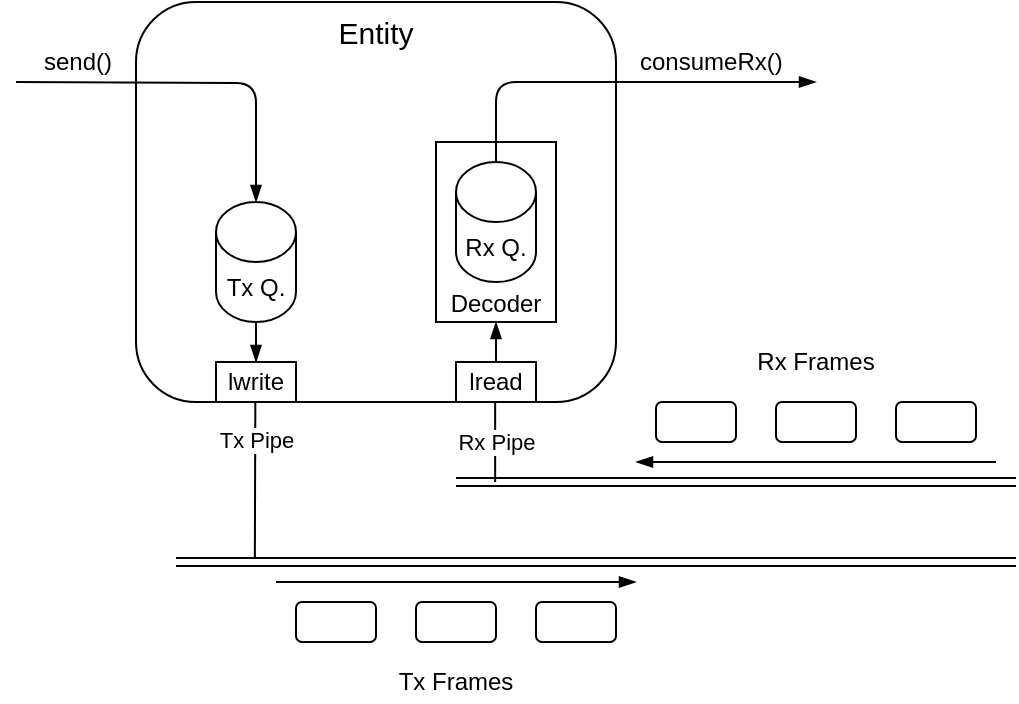 <mxfile version="14.6.13" type="device" pages="4"><diagram id="U8q4GSwidkklrcWNU2zK" name="overview"><mxGraphModel dx="1350" dy="816" grid="1" gridSize="10" guides="1" tooltips="1" connect="1" arrows="1" fold="1" page="1" pageScale="1" pageWidth="1654" pageHeight="1169" math="0" shadow="0"><root><mxCell id="0"/><mxCell id="1" parent="0"/><mxCell id="sFP-BzHCXeUPzQo2uVnL-7" value="Entity" style="rounded=1;whiteSpace=wrap;html=1;fillColor=none;verticalAlign=top;fontSize=15;" parent="1" vertex="1"><mxGeometry x="80" y="40" width="240" height="200" as="geometry"/></mxCell><mxCell id="CczdLDU5zkMc_0XL-EVS-2" style="edgeStyle=orthogonalEdgeStyle;rounded=0;orthogonalLoop=1;jettySize=auto;html=1;fontSize=12;endArrow=blockThin;endFill=1;exitX=0.5;exitY=0;exitDx=0;exitDy=0;" parent="1" source="sFP-BzHCXeUPzQo2uVnL-14" target="sFP-BzHCXeUPzQo2uVnL-15" edge="1"><mxGeometry relative="1" as="geometry"/></mxCell><mxCell id="sFP-BzHCXeUPzQo2uVnL-15" value="Decoder" style="rounded=0;whiteSpace=wrap;html=1;verticalAlign=bottom;" parent="1" vertex="1"><mxGeometry x="230" y="110" width="60" height="90" as="geometry"/></mxCell><mxCell id="sFP-BzHCXeUPzQo2uVnL-5" value="" style="shape=link;html=1;" parent="1" edge="1"><mxGeometry width="100" relative="1" as="geometry"><mxPoint x="240" y="280" as="sourcePoint"/><mxPoint x="520" y="280" as="targetPoint"/></mxGeometry></mxCell><mxCell id="sFP-BzHCXeUPzQo2uVnL-6" value="" style="shape=link;html=1;" parent="1" edge="1"><mxGeometry width="100" relative="1" as="geometry"><mxPoint x="100" y="320" as="sourcePoint"/><mxPoint x="520" y="320" as="targetPoint"/></mxGeometry></mxCell><mxCell id="sFP-BzHCXeUPzQo2uVnL-9" value="Rx Pipe" style="endArrow=none;html=1;" parent="1" edge="1"><mxGeometry x="0.015" width="50" height="50" relative="1" as="geometry"><mxPoint x="259.58" y="280" as="sourcePoint"/><mxPoint x="259.58" y="240" as="targetPoint"/><mxPoint as="offset"/></mxGeometry></mxCell><mxCell id="sFP-BzHCXeUPzQo2uVnL-10" value="Tx Pipe" style="endArrow=none;html=1;" parent="1" edge="1"><mxGeometry x="0.508" width="50" height="50" relative="1" as="geometry"><mxPoint x="139.43" y="318.4" as="sourcePoint"/><mxPoint x="139.67" y="240" as="targetPoint"/><mxPoint as="offset"/></mxGeometry></mxCell><mxCell id="sFP-BzHCXeUPzQo2uVnL-12" value="" style="endArrow=blockThin;html=1;endFill=1;" parent="1" edge="1"><mxGeometry width="50" height="50" relative="1" as="geometry"><mxPoint x="150" y="330" as="sourcePoint"/><mxPoint x="330" y="330" as="targetPoint"/></mxGeometry></mxCell><mxCell id="sFP-BzHCXeUPzQo2uVnL-13" value="lwrite" style="rounded=0;whiteSpace=wrap;html=1;" parent="1" vertex="1"><mxGeometry x="120" y="220" width="40" height="20" as="geometry"/></mxCell><mxCell id="sFP-BzHCXeUPzQo2uVnL-14" value="lread" style="rounded=0;whiteSpace=wrap;html=1;" parent="1" vertex="1"><mxGeometry x="240" y="220" width="40" height="20" as="geometry"/></mxCell><mxCell id="sFP-BzHCXeUPzQo2uVnL-16" value="Rx Q." style="shape=cylinder3;whiteSpace=wrap;html=1;boundedLbl=1;backgroundOutline=1;size=15;rounded=0;verticalAlign=middle;" parent="1" vertex="1"><mxGeometry x="240" y="120" width="40" height="60" as="geometry"/></mxCell><mxCell id="CczdLDU5zkMc_0XL-EVS-1" style="edgeStyle=orthogonalEdgeStyle;rounded=0;orthogonalLoop=1;jettySize=auto;html=1;entryX=0.5;entryY=0;entryDx=0;entryDy=0;fontSize=12;endArrow=blockThin;endFill=1;" parent="1" source="sFP-BzHCXeUPzQo2uVnL-21" target="sFP-BzHCXeUPzQo2uVnL-13" edge="1"><mxGeometry relative="1" as="geometry"/></mxCell><mxCell id="sFP-BzHCXeUPzQo2uVnL-21" value="Tx Q." style="shape=cylinder3;whiteSpace=wrap;html=1;boundedLbl=1;backgroundOutline=1;size=15;rounded=0;verticalAlign=middle;" parent="1" vertex="1"><mxGeometry x="120" y="140" width="40" height="60" as="geometry"/></mxCell><mxCell id="sFP-BzHCXeUPzQo2uVnL-23" value="" style="endArrow=blockThin;html=1;fontSize=15;entryX=0.5;entryY=0;entryDx=0;entryDy=0;entryPerimeter=0;edgeStyle=orthogonalEdgeStyle;endFill=1;" parent="1" target="sFP-BzHCXeUPzQo2uVnL-21" edge="1"><mxGeometry width="50" height="50" relative="1" as="geometry"><mxPoint x="20" y="80" as="sourcePoint"/><mxPoint x="360" y="240" as="targetPoint"/></mxGeometry></mxCell><mxCell id="sFP-BzHCXeUPzQo2uVnL-24" value="" style="endArrow=blockThin;html=1;fontSize=15;endFill=1;exitX=0.5;exitY=0;exitDx=0;exitDy=0;edgeStyle=orthogonalEdgeStyle;exitPerimeter=0;" parent="1" source="sFP-BzHCXeUPzQo2uVnL-16" edge="1"><mxGeometry width="50" height="50" relative="1" as="geometry"><mxPoint x="290" y="120" as="sourcePoint"/><mxPoint x="420" y="80" as="targetPoint"/><Array as="points"><mxPoint x="260" y="80"/></Array></mxGeometry></mxCell><mxCell id="sFP-BzHCXeUPzQo2uVnL-25" value="send()" style="text;html=1;strokeColor=none;fillColor=none;align=right;verticalAlign=middle;whiteSpace=wrap;rounded=0;fontSize=12;" parent="1" vertex="1"><mxGeometry x="30" y="60" width="40" height="20" as="geometry"/></mxCell><mxCell id="sFP-BzHCXeUPzQo2uVnL-26" value="consumeRx()" style="text;html=1;strokeColor=none;fillColor=none;align=left;verticalAlign=middle;whiteSpace=wrap;rounded=0;fontSize=12;" parent="1" vertex="1"><mxGeometry x="330" y="60" width="80" height="20" as="geometry"/></mxCell><mxCell id="sFP-BzHCXeUPzQo2uVnL-28" value="" style="endArrow=blockThin;html=1;endFill=1;" parent="1" edge="1"><mxGeometry width="50" height="50" relative="1" as="geometry"><mxPoint x="510" y="270" as="sourcePoint"/><mxPoint x="330" y="270" as="targetPoint"/></mxGeometry></mxCell><mxCell id="QVlPHuN56JStqsJtILWm-1" value="" style="rounded=1;whiteSpace=wrap;html=1;fontSize=12;fillColor=none;align=left;" parent="1" vertex="1"><mxGeometry x="340" y="240" width="40" height="20" as="geometry"/></mxCell><mxCell id="QVlPHuN56JStqsJtILWm-2" value="" style="rounded=1;whiteSpace=wrap;html=1;fontSize=12;fillColor=none;align=left;" parent="1" vertex="1"><mxGeometry x="400" y="240" width="40" height="20" as="geometry"/></mxCell><mxCell id="QVlPHuN56JStqsJtILWm-3" value="" style="rounded=1;whiteSpace=wrap;html=1;fontSize=12;fillColor=none;align=left;" parent="1" vertex="1"><mxGeometry x="460" y="240" width="40" height="20" as="geometry"/></mxCell><mxCell id="QVlPHuN56JStqsJtILWm-4" value="" style="rounded=1;whiteSpace=wrap;html=1;fontSize=12;fillColor=none;align=left;" parent="1" vertex="1"><mxGeometry x="160" y="340" width="40" height="20" as="geometry"/></mxCell><mxCell id="QVlPHuN56JStqsJtILWm-5" value="" style="rounded=1;whiteSpace=wrap;html=1;fontSize=12;fillColor=none;align=left;" parent="1" vertex="1"><mxGeometry x="220" y="340" width="40" height="20" as="geometry"/></mxCell><mxCell id="QVlPHuN56JStqsJtILWm-6" value="" style="rounded=1;whiteSpace=wrap;html=1;fontSize=12;fillColor=none;align=left;" parent="1" vertex="1"><mxGeometry x="280" y="340" width="40" height="20" as="geometry"/></mxCell><mxCell id="QVlPHuN56JStqsJtILWm-7" value="Rx Frames" style="text;html=1;strokeColor=none;fillColor=none;align=center;verticalAlign=middle;whiteSpace=wrap;rounded=0;fontSize=12;" parent="1" vertex="1"><mxGeometry x="340" y="210" width="160" height="20" as="geometry"/></mxCell><mxCell id="QVlPHuN56JStqsJtILWm-8" value="Tx Frames" style="text;html=1;strokeColor=none;fillColor=none;align=center;verticalAlign=middle;whiteSpace=wrap;rounded=0;fontSize=12;" parent="1" vertex="1"><mxGeometry x="160" y="370" width="160" height="20" as="geometry"/></mxCell></root></mxGraphModel></diagram><diagram id="ClczUkB2DeWc4YMjaCAO" name="encoding/decoding"><mxGraphModel dx="1350" dy="816" grid="1" gridSize="10" guides="1" tooltips="1" connect="1" arrows="1" fold="1" page="1" pageScale="1" pageWidth="1654" pageHeight="1169" math="0" shadow="0"><root><mxCell id="kNPQoD5aE_BzCBrMpdFa-0"/><mxCell id="kNPQoD5aE_BzCBrMpdFa-1" parent="kNPQoD5aE_BzCBrMpdFa-0"/><mxCell id="D_pA-wpmTz2PP1cy9yq--0" value="Received SF" style="edgeStyle=orthogonalEdgeStyle;rounded=0;orthogonalLoop=1;jettySize=auto;html=1;" parent="kNPQoD5aE_BzCBrMpdFa-1" source="D_pA-wpmTz2PP1cy9yq--1" target="D_pA-wpmTz2PP1cy9yq--4" edge="1"><mxGeometry y="10" relative="1" as="geometry"><mxPoint as="offset"/></mxGeometry></mxCell><mxCell id="D_pA-wpmTz2PP1cy9yq--1" value="SF" style="rounded=1;whiteSpace=wrap;html=1;" parent="kNPQoD5aE_BzCBrMpdFa-1" vertex="1"><mxGeometry x="40" y="240" width="80" height="40" as="geometry"/></mxCell><mxCell id="D_pA-wpmTz2PP1cy9yq--2" value="Received valid SIZE" style="edgeStyle=orthogonalEdgeStyle;rounded=0;orthogonalLoop=1;jettySize=auto;html=1;entryX=0.5;entryY=0;entryDx=0;entryDy=0;" parent="kNPQoD5aE_BzCBrMpdFa-1" source="D_pA-wpmTz2PP1cy9yq--4" target="D_pA-wpmTz2PP1cy9yq--6" edge="1"><mxGeometry x="-0.2" y="10" relative="1" as="geometry"><mxPoint as="offset"/></mxGeometry></mxCell><mxCell id="D_pA-wpmTz2PP1cy9yq--3" value="SIZE is invalid" style="edgeStyle=orthogonalEdgeStyle;rounded=0;orthogonalLoop=1;jettySize=auto;html=1;entryX=0.5;entryY=0;entryDx=0;entryDy=0;exitX=0.5;exitY=0;exitDx=0;exitDy=0;" parent="kNPQoD5aE_BzCBrMpdFa-1" source="D_pA-wpmTz2PP1cy9yq--4" target="D_pA-wpmTz2PP1cy9yq--1" edge="1"><mxGeometry relative="1" as="geometry"><Array as="points"><mxPoint x="280" y="200"/><mxPoint x="80" y="200"/></Array></mxGeometry></mxCell><mxCell id="D_pA-wpmTz2PP1cy9yq--4" value="SIZE" style="rounded=1;whiteSpace=wrap;html=1;" parent="kNPQoD5aE_BzCBrMpdFa-1" vertex="1"><mxGeometry x="240" y="240" width="80" height="40" as="geometry"/></mxCell><mxCell id="D_pA-wpmTz2PP1cy9yq--5" value="Received the whole frame" style="edgeStyle=orthogonalEdgeStyle;rounded=0;orthogonalLoop=1;jettySize=auto;html=1;entryX=1;entryY=0.5;entryDx=0;entryDy=0;exitX=0.5;exitY=1;exitDx=0;exitDy=0;" parent="kNPQoD5aE_BzCBrMpdFa-1" source="D_pA-wpmTz2PP1cy9yq--6" target="D_pA-wpmTz2PP1cy9yq--8" edge="1"><mxGeometry x="0.2" y="-10" relative="1" as="geometry"><mxPoint as="offset"/></mxGeometry></mxCell><mxCell id="D_pA-wpmTz2PP1cy9yq--6" value="PAYLOAD" style="rounded=1;whiteSpace=wrap;html=1;" parent="kNPQoD5aE_BzCBrMpdFa-1" vertex="1"><mxGeometry x="440" y="320" width="80" height="40" as="geometry"/></mxCell><mxCell id="D_pA-wpmTz2PP1cy9yq--7" style="edgeStyle=orthogonalEdgeStyle;rounded=0;orthogonalLoop=1;jettySize=auto;html=1;entryX=0.5;entryY=1;entryDx=0;entryDy=0;" parent="kNPQoD5aE_BzCBrMpdFa-1" source="D_pA-wpmTz2PP1cy9yq--8" target="D_pA-wpmTz2PP1cy9yq--1" edge="1"><mxGeometry relative="1" as="geometry"/></mxCell><mxCell id="D_pA-wpmTz2PP1cy9yq--8" value="VALIDATION" style="rounded=1;whiteSpace=wrap;html=1;" parent="kNPQoD5aE_BzCBrMpdFa-1" vertex="1"><mxGeometry x="240" y="400" width="80" height="40" as="geometry"/></mxCell><mxCell id="90dhkoGNDTtaALRiHDuc-0" value="size (uint32_t LE)" style="rounded=0;whiteSpace=wrap;html=1;" parent="kNPQoD5aE_BzCBrMpdFa-1" vertex="1"><mxGeometry x="80" y="40" width="160" height="40" as="geometry"/></mxCell><mxCell id="90dhkoGNDTtaALRiHDuc-1" value="0xF0" style="rounded=0;whiteSpace=wrap;html=1;" parent="kNPQoD5aE_BzCBrMpdFa-1" vertex="1"><mxGeometry x="40" y="40" width="40" height="40" as="geometry"/></mxCell><mxCell id="90dhkoGNDTtaALRiHDuc-2" value="0x0F" style="rounded=0;whiteSpace=wrap;html=1;" parent="kNPQoD5aE_BzCBrMpdFa-1" vertex="1"><mxGeometry x="440" y="40" width="40" height="40" as="geometry"/></mxCell><mxCell id="90dhkoGNDTtaALRiHDuc-3" value="packet" style="rounded=0;whiteSpace=wrap;html=1;" parent="kNPQoD5aE_BzCBrMpdFa-1" vertex="1"><mxGeometry x="240" y="40" width="200" height="40" as="geometry"/></mxCell><mxCell id="90dhkoGNDTtaALRiHDuc-4" value="[1-1024] bytes" style="endArrow=classic;startArrow=classic;html=1;" parent="kNPQoD5aE_BzCBrMpdFa-1" edge="1"><mxGeometry width="50" height="50" relative="1" as="geometry"><mxPoint x="240" y="120" as="sourcePoint"/><mxPoint x="440" y="120" as="targetPoint"/></mxGeometry></mxCell><mxCell id="90dhkoGNDTtaALRiHDuc-5" value="Frame" style="endArrow=classic;startArrow=classic;html=1;" parent="kNPQoD5aE_BzCBrMpdFa-1" edge="1"><mxGeometry width="50" height="50" relative="1" as="geometry"><mxPoint x="40" y="20" as="sourcePoint"/><mxPoint x="480" y="20" as="targetPoint"/></mxGeometry></mxCell><mxCell id="90dhkoGNDTtaALRiHDuc-6" value="SF" style="text;html=1;strokeColor=none;fillColor=none;align=center;verticalAlign=middle;whiteSpace=wrap;rounded=0;" parent="kNPQoD5aE_BzCBrMpdFa-1" vertex="1"><mxGeometry x="40" y="80" width="40" height="40" as="geometry"/></mxCell><mxCell id="90dhkoGNDTtaALRiHDuc-7" value="EF" style="text;html=1;strokeColor=none;fillColor=none;align=center;verticalAlign=middle;whiteSpace=wrap;rounded=0;" parent="kNPQoD5aE_BzCBrMpdFa-1" vertex="1"><mxGeometry x="440" y="80" width="40" height="40" as="geometry"/></mxCell><mxCell id="90dhkoGNDTtaALRiHDuc-8" value="" style="endArrow=none;dashed=1;html=1;entryX=0;entryY=1;entryDx=0;entryDy=0;" parent="kNPQoD5aE_BzCBrMpdFa-1" target="90dhkoGNDTtaALRiHDuc-3" edge="1"><mxGeometry width="50" height="50" relative="1" as="geometry"><mxPoint x="240" y="140" as="sourcePoint"/><mxPoint x="580" y="160" as="targetPoint"/></mxGeometry></mxCell><mxCell id="90dhkoGNDTtaALRiHDuc-9" value="" style="endArrow=none;dashed=1;html=1;entryX=0;entryY=1;entryDx=0;entryDy=0;" parent="kNPQoD5aE_BzCBrMpdFa-1" edge="1"><mxGeometry width="50" height="50" relative="1" as="geometry"><mxPoint x="439" y="140" as="sourcePoint"/><mxPoint x="439" y="80" as="targetPoint"/></mxGeometry></mxCell></root></mxGraphModel></diagram><diagram id="vciYizFSIbvplQu643fS" name="classes"><mxGraphModel dx="1350" dy="816" grid="1" gridSize="10" guides="1" tooltips="1" connect="1" arrows="1" fold="1" page="1" pageScale="1" pageWidth="1654" pageHeight="1169" math="0" shadow="0"><root><mxCell id="q80pmqsdLl7eQSkEkeE6-0"/><mxCell id="q80pmqsdLl7eQSkEkeE6-1" parent="q80pmqsdLl7eQSkEkeE6-0"/><mxCell id="q80pmqsdLl7eQSkEkeE6-2" value="Decoder" style="swimlane;fontStyle=1;align=center;verticalAlign=top;childLayout=stackLayout;horizontal=1;startSize=26;horizontalStack=0;resizeParent=1;resizeParentMax=0;resizeLast=0;collapsible=1;marginBottom=0;rounded=0;fontSize=12;fillColor=none;" parent="q80pmqsdLl7eQSkEkeE6-1" vertex="1"><mxGeometry x="440" y="40" width="240" height="110" as="geometry"/></mxCell><mxCell id="q80pmqsdLl7eQSkEkeE6-3" value="- mDecodedQueue: SyncQueue&lt;Packet&gt;" style="text;strokeColor=none;fillColor=none;align=left;verticalAlign=top;spacingLeft=4;spacingRight=4;overflow=hidden;rotatable=0;points=[[0,0.5],[1,0.5]];portConstraint=eastwest;" parent="q80pmqsdLl7eQSkEkeE6-2" vertex="1"><mxGeometry y="26" width="240" height="26" as="geometry"/></mxCell><mxCell id="q80pmqsdLl7eQSkEkeE6-4" value="" style="line;strokeWidth=1;fillColor=none;align=left;verticalAlign=middle;spacingTop=-1;spacingLeft=3;spacingRight=3;rotatable=0;labelPosition=right;points=[];portConstraint=eastwest;" parent="q80pmqsdLl7eQSkEkeE6-2" vertex="1"><mxGeometry y="52" width="240" height="8" as="geometry"/></mxCell><mxCell id="q80pmqsdLl7eQSkEkeE6-5" value="+ feed(uint8_t *, size_t): void&#10;+ dequeue(vector&lt;Packet*&gt;&amp;): bool" style="text;strokeColor=none;fillColor=none;align=left;verticalAlign=top;spacingLeft=4;spacingRight=4;overflow=hidden;rotatable=0;points=[[0,0.5],[1,0.5]];portConstraint=eastwest;" parent="q80pmqsdLl7eQSkEkeE6-2" vertex="1"><mxGeometry y="60" width="240" height="50" as="geometry"/></mxCell><mxCell id="q80pmqsdLl7eQSkEkeE6-6" value="SyncQueue&lt;T&gt;" style="swimlane;fontStyle=1;align=center;verticalAlign=top;childLayout=stackLayout;horizontal=1;startSize=26;horizontalStack=0;resizeParent=1;resizeParentMax=0;resizeLast=0;collapsible=1;marginBottom=0;rounded=0;fontSize=12;fillColor=none;" parent="q80pmqsdLl7eQSkEkeE6-1" vertex="1"><mxGeometry x="760" y="40" width="180" height="110" as="geometry"/></mxCell><mxCell id="q80pmqsdLl7eQSkEkeE6-7" value="- mQueue: queue&lt;T*&gt;" style="text;strokeColor=none;fillColor=none;align=left;verticalAlign=top;spacingLeft=4;spacingRight=4;overflow=hidden;rotatable=0;points=[[0,0.5],[1,0.5]];portConstraint=eastwest;" parent="q80pmqsdLl7eQSkEkeE6-6" vertex="1"><mxGeometry y="26" width="180" height="26" as="geometry"/></mxCell><mxCell id="q80pmqsdLl7eQSkEkeE6-8" value="" style="line;strokeWidth=1;fillColor=none;align=left;verticalAlign=middle;spacingTop=-1;spacingLeft=3;spacingRight=3;rotatable=0;labelPosition=right;points=[];portConstraint=eastwest;" parent="q80pmqsdLl7eQSkEkeE6-6" vertex="1"><mxGeometry y="52" width="180" height="8" as="geometry"/></mxCell><mxCell id="q80pmqsdLl7eQSkEkeE6-9" value="+ enqueue(T*): void&#10;+ dequeue(vector&lt;T*&gt;&amp;): bool" style="text;strokeColor=none;fillColor=none;align=left;verticalAlign=top;spacingLeft=4;spacingRight=4;overflow=hidden;rotatable=0;points=[[0,0.5],[1,0.5]];portConstraint=eastwest;" parent="q80pmqsdLl7eQSkEkeE6-6" vertex="1"><mxGeometry y="60" width="180" height="50" as="geometry"/></mxCell><mxCell id="q80pmqsdLl7eQSkEkeE6-11" value="Packet" style="swimlane;fontStyle=1;align=center;verticalAlign=top;childLayout=stackLayout;horizontal=1;startSize=26;horizontalStack=0;resizeParent=1;resizeParentMax=0;resizeLast=0;collapsible=1;marginBottom=0;rounded=0;fontSize=12;fillColor=none;" parent="q80pmqsdLl7eQSkEkeE6-1" vertex="1"><mxGeometry x="440" y="200" width="160" height="88" as="geometry"/></mxCell><mxCell id="q80pmqsdLl7eQSkEkeE6-12" value="- mpPayload: uint8_t*&#10;- mPayloadSize: size_t&#10;- mTimestampUs: int64_t" style="text;strokeColor=none;fillColor=none;align=left;verticalAlign=top;spacingLeft=4;spacingRight=4;overflow=hidden;rotatable=0;points=[[0,0.5],[1,0.5]];portConstraint=eastwest;" parent="q80pmqsdLl7eQSkEkeE6-11" vertex="1"><mxGeometry y="26" width="160" height="54" as="geometry"/></mxCell><mxCell id="q80pmqsdLl7eQSkEkeE6-13" value="" style="line;strokeWidth=1;fillColor=none;align=left;verticalAlign=middle;spacingTop=-1;spacingLeft=3;spacingRight=3;rotatable=0;labelPosition=right;points=[];portConstraint=eastwest;" parent="q80pmqsdLl7eQSkEkeE6-11" vertex="1"><mxGeometry y="80" width="160" height="8" as="geometry"/></mxCell><mxCell id="q80pmqsdLl7eQSkEkeE6-22" value="EndPoint" style="swimlane;fontStyle=1;align=center;verticalAlign=top;childLayout=stackLayout;horizontal=1;startSize=26;horizontalStack=0;resizeParent=1;resizeParentMax=0;resizeLast=0;collapsible=1;marginBottom=0;rounded=0;fontSize=12;fillColor=none;" parent="q80pmqsdLl7eQSkEkeE6-1" vertex="1"><mxGeometry x="40" y="40" width="320" height="276" as="geometry"/></mxCell><mxCell id="q80pmqsdLl7eQSkEkeE6-23" value="- mDecoder: Decoder&#10;- mTxQueue: SyncQueue&lt;Packet&gt;" style="text;strokeColor=none;fillColor=none;align=left;verticalAlign=top;spacingLeft=4;spacingRight=4;overflow=hidden;rotatable=0;points=[[0,0.5],[1,0.5]];portConstraint=eastwest;" parent="q80pmqsdLl7eQSkEkeE6-22" vertex="1"><mxGeometry y="26" width="320" height="44" as="geometry"/></mxCell><mxCell id="q80pmqsdLl7eQSkEkeE6-24" value="" style="line;strokeWidth=1;fillColor=none;align=left;verticalAlign=middle;spacingTop=-1;spacingLeft=3;spacingRight=3;rotatable=0;labelPosition=right;points=[];portConstraint=eastwest;" parent="q80pmqsdLl7eQSkEkeE6-22" vertex="1"><mxGeometry y="70" width="320" height="8" as="geometry"/></mxCell><mxCell id="q80pmqsdLl7eQSkEkeE6-25" value="# EndPoint()&#10;&#10;+ recvAll(vector&lt;Packet*&gt;&amp;): bool&#10;+ send(Packet*): bool&#10;&#10;# proceedRx(): void&#10;# proceedTx(): void&#10;&#10;# {virtual} checkRxPipe(): bool&#10;# {virtual} checkTxPipe(): bool&#10;&#10;# {virtual} lread(const uint8_t*, const size_t): ssize_t&#10;# {virtual} lwrite(const uint8_t*, const size_t): ssize_t" style="text;strokeColor=none;fillColor=none;align=left;verticalAlign=top;spacingLeft=4;spacingRight=4;overflow=hidden;rotatable=0;points=[[0,0.5],[1,0.5]];portConstraint=eastwest;" parent="q80pmqsdLl7eQSkEkeE6-22" vertex="1"><mxGeometry y="78" width="320" height="198" as="geometry"/></mxCell><mxCell id="L7K8Tc4Vh276B4wMnuch-5" value="" style="endArrow=block;endFill=1;html=1;edgeStyle=orthogonalEdgeStyle;align=left;verticalAlign=top;fontSize=12;" parent="q80pmqsdLl7eQSkEkeE6-1" edge="1"><mxGeometry x="-1" relative="1" as="geometry"><mxPoint x="360" y="60" as="sourcePoint"/><mxPoint x="440" y="60" as="targetPoint"/></mxGeometry></mxCell><mxCell id="L7K8Tc4Vh276B4wMnuch-10" value="Use" style="endArrow=open;endSize=12;dashed=1;html=1;fontSize=12;exitX=1.001;exitY=0.82;exitDx=0;exitDy=0;exitPerimeter=0;entryX=-0.001;entryY=0.222;entryDx=0;entryDy=0;entryPerimeter=0;" parent="q80pmqsdLl7eQSkEkeE6-1" edge="1"><mxGeometry width="160" relative="1" as="geometry"><mxPoint x="360.32" y="229.68" as="sourcePoint"/><mxPoint x="439.84" y="229.536" as="targetPoint"/></mxGeometry></mxCell><mxCell id="L7K8Tc4Vh276B4wMnuch-11" value="Use" style="endArrow=open;endSize=12;dashed=1;html=1;fontSize=12;exitX=-0.004;exitY=0.583;exitDx=0;exitDy=0;exitPerimeter=0;entryX=-0.001;entryY=0.222;entryDx=0;entryDy=0;entryPerimeter=0;" parent="q80pmqsdLl7eQSkEkeE6-1" source="q80pmqsdLl7eQSkEkeE6-5" edge="1"><mxGeometry width="160" relative="1" as="geometry"><mxPoint x="360.48" y="210.14" as="sourcePoint"/><mxPoint x="440.0" y="209.996" as="targetPoint"/><Array as="points"><mxPoint x="410" y="129"/><mxPoint x="410" y="210"/></Array></mxGeometry></mxCell><mxCell id="L7K8Tc4Vh276B4wMnuch-12" value="" style="endArrow=block;endFill=1;html=1;edgeStyle=orthogonalEdgeStyle;align=left;verticalAlign=top;fontSize=12;" parent="q80pmqsdLl7eQSkEkeE6-1" edge="1"><mxGeometry x="-1" relative="1" as="geometry"><mxPoint x="680" y="60" as="sourcePoint"/><mxPoint x="760" y="60" as="targetPoint"/></mxGeometry></mxCell><mxCell id="L7K8Tc4Vh276B4wMnuch-13" value="UdpPeer" style="swimlane;fontStyle=1;align=center;verticalAlign=top;childLayout=stackLayout;horizontal=1;startSize=26;horizontalStack=0;resizeParent=1;resizeParentMax=0;resizeLast=0;collapsible=1;marginBottom=0;rounded=0;fontSize=12;fillColor=none;" parent="q80pmqsdLl7eQSkEkeE6-1" vertex="1"><mxGeometry x="480" y="400" width="320" height="264" as="geometry"/></mxCell><mxCell id="L7K8Tc4Vh276B4wMnuch-14" value="- mpRxThread: thread*&#10;- mpTxThread: thread*" style="text;strokeColor=none;fillColor=none;align=left;verticalAlign=top;spacingLeft=4;spacingRight=4;overflow=hidden;rotatable=0;points=[[0,0.5],[1,0.5]];portConstraint=eastwest;" parent="L7K8Tc4Vh276B4wMnuch-13" vertex="1"><mxGeometry y="26" width="320" height="42" as="geometry"/></mxCell><mxCell id="L7K8Tc4Vh276B4wMnuch-15" value="" style="line;strokeWidth=1;fillColor=none;align=left;verticalAlign=middle;spacingTop=-1;spacingLeft=3;spacingRight=3;rotatable=0;labelPosition=right;points=[];portConstraint=eastwest;" parent="L7K8Tc4Vh276B4wMnuch-13" vertex="1"><mxGeometry y="68" width="320" height="8" as="geometry"/></mxCell><mxCell id="L7K8Tc4Vh276B4wMnuch-16" value="# UdpPeer()&#10;+ create(uint16_t, string, uint16_t): UdpPeer* &lt;&lt;static&gt;&gt;&#10;&#10;+ setDestination(string, uint16_t): bool&#10;&#10;+ checkRxPipe(): bool &lt;&lt;override&gt;&gt;&#10;+ checkTxPipe(): bool &lt;&lt;override&gt;&gt;&#10;&#10;- lread(const uint8_t*, const size_t): ssize_t &lt;&lt;override&gt;&gt;&#10;- lwrite(const uint8_t*, const size_t): ssize_t &lt;&lt;override&gt;&gt;&#10;&#10;- runRx(): void&#10;- runTx(): void" style="text;strokeColor=none;fillColor=none;align=left;verticalAlign=top;spacingLeft=4;spacingRight=4;overflow=hidden;rotatable=0;points=[[0,0.5],[1,0.5]];portConstraint=eastwest;" parent="L7K8Tc4Vh276B4wMnuch-13" vertex="1"><mxGeometry y="76" width="320" height="188" as="geometry"/></mxCell></root></mxGraphModel></diagram><diagram id="neiSaeB-U6XqbwtzikZt" name="activities"><mxGraphModel dx="1929" dy="1166" grid="1" gridSize="10" guides="1" tooltips="1" connect="1" arrows="1" fold="1" page="1" pageScale="1" pageWidth="1654" pageHeight="1169" math="0" shadow="0"><root><mxCell id="tA11rnR7tVmonnL6qA0M-0"/><mxCell id="tA11rnR7tVmonnL6qA0M-1" parent="tA11rnR7tVmonnL6qA0M-0"/><mxCell id="tA11rnR7tVmonnL6qA0M-2" value="pipe ready" style="rhombus;whiteSpace=wrap;html=1;fillColor=#ffffc0;strokeColor=#ff0000;" vertex="1" parent="tA11rnR7tVmonnL6qA0M-1"><mxGeometry x="140" y="200" width="120" height="40" as="geometry"/></mxCell><mxCell id="tA11rnR7tVmonnL6qA0M-3" value="no" style="edgeStyle=orthogonalEdgeStyle;html=1;align=left;verticalAlign=bottom;endArrow=open;endSize=8;" edge="1" source="tA11rnR7tVmonnL6qA0M-2" parent="tA11rnR7tVmonnL6qA0M-1"><mxGeometry x="-1" relative="1" as="geometry"><mxPoint x="280" y="140" as="targetPoint"/><Array as="points"><mxPoint x="280" y="220"/></Array><mxPoint as="offset"/></mxGeometry></mxCell><mxCell id="tA11rnR7tVmonnL6qA0M-4" value="yes" style="edgeStyle=orthogonalEdgeStyle;html=1;align=left;verticalAlign=top;endArrow=open;endSize=8;" edge="1" source="tA11rnR7tVmonnL6qA0M-2" parent="tA11rnR7tVmonnL6qA0M-1"><mxGeometry x="-1" relative="1" as="geometry"><mxPoint x="200" y="280" as="targetPoint"/></mxGeometry></mxCell><mxCell id="tA11rnR7tVmonnL6qA0M-8" value="proceed" style="rounded=1;whiteSpace=wrap;html=1;arcSize=40;fontColor=#000000;fillColor=#ffffc0;strokeColor=#ff0000;" vertex="1" parent="tA11rnR7tVmonnL6qA0M-1"><mxGeometry x="140" y="280" width="120" height="40" as="geometry"/></mxCell><mxCell id="tA11rnR7tVmonnL6qA0M-9" value="" style="edgeStyle=orthogonalEdgeStyle;html=1;verticalAlign=bottom;endArrow=open;endSize=8;" edge="1" source="tA11rnR7tVmonnL6qA0M-8" parent="tA11rnR7tVmonnL6qA0M-1"><mxGeometry relative="1" as="geometry"><mxPoint x="200" y="360" as="targetPoint"/></mxGeometry></mxCell><mxCell id="tA11rnR7tVmonnL6qA0M-10" value="Rx/Tx Thread" style="text;html=1;strokeColor=none;fillColor=none;align=center;verticalAlign=middle;whiteSpace=wrap;rounded=0;" vertex="1" parent="tA11rnR7tVmonnL6qA0M-1"><mxGeometry x="40" y="40" width="80" height="40" as="geometry"/></mxCell><mxCell id="tA11rnR7tVmonnL6qA0M-11" value="error" style="rhombus;whiteSpace=wrap;html=1;fillColor=#ffffc0;strokeColor=#ff0000;" vertex="1" parent="tA11rnR7tVmonnL6qA0M-1"><mxGeometry x="160" y="360" width="80" height="40" as="geometry"/></mxCell><mxCell id="tA11rnR7tVmonnL6qA0M-12" value="yes" style="edgeStyle=orthogonalEdgeStyle;html=1;align=left;verticalAlign=bottom;endArrow=open;endSize=8;strokeColor=#FF0000;exitX=1;exitY=0.5;exitDx=0;exitDy=0;" edge="1" source="tA11rnR7tVmonnL6qA0M-11" parent="tA11rnR7tVmonnL6qA0M-1"><mxGeometry x="-0.955" relative="1" as="geometry"><mxPoint x="300" y="140" as="targetPoint"/><Array as="points"><mxPoint x="300" y="380"/></Array><mxPoint as="offset"/></mxGeometry></mxCell><mxCell id="tA11rnR7tVmonnL6qA0M-13" value="no" style="edgeStyle=orthogonalEdgeStyle;html=1;align=left;verticalAlign=top;endArrow=open;endSize=8;exitX=0;exitY=0.5;exitDx=0;exitDy=0;" edge="1" source="tA11rnR7tVmonnL6qA0M-11" parent="tA11rnR7tVmonnL6qA0M-1"><mxGeometry x="-0.9" y="-20" relative="1" as="geometry"><mxPoint x="200" y="100" as="targetPoint"/><Array as="points"><mxPoint x="120" y="380"/><mxPoint x="120" y="100"/></Array><mxPoint as="offset"/></mxGeometry></mxCell><mxCell id="tA11rnR7tVmonnL6qA0M-14" value="exit" style="rhombus;whiteSpace=wrap;html=1;fillColor=#ffffc0;strokeColor=#ff0000;" vertex="1" parent="tA11rnR7tVmonnL6qA0M-1"><mxGeometry x="160" y="120" width="80" height="40" as="geometry"/></mxCell><mxCell id="tA11rnR7tVmonnL6qA0M-15" value="yes" style="edgeStyle=orthogonalEdgeStyle;html=1;align=left;verticalAlign=bottom;endArrow=open;endSize=8;entryX=0;entryY=0.5;entryDx=0;entryDy=0;strokeColor=#FF0000;" edge="1" source="tA11rnR7tVmonnL6qA0M-14" parent="tA11rnR7tVmonnL6qA0M-1" target="tA11rnR7tVmonnL6qA0M-17"><mxGeometry x="-1" relative="1" as="geometry"><mxPoint x="340" y="120" as="targetPoint"/></mxGeometry></mxCell><mxCell id="tA11rnR7tVmonnL6qA0M-16" value="no" style="edgeStyle=orthogonalEdgeStyle;html=1;align=left;verticalAlign=top;endArrow=open;endSize=8;" edge="1" source="tA11rnR7tVmonnL6qA0M-14" parent="tA11rnR7tVmonnL6qA0M-1"><mxGeometry x="-1" relative="1" as="geometry"><mxPoint x="200" y="200" as="targetPoint"/></mxGeometry></mxCell><mxCell id="tA11rnR7tVmonnL6qA0M-17" value="" style="ellipse;html=1;shape=endState;fillColor=#000000;strokeColor=#ff0000;" vertex="1" parent="tA11rnR7tVmonnL6qA0M-1"><mxGeometry x="360" y="120" width="40" height="40" as="geometry"/></mxCell><mxCell id="tA11rnR7tVmonnL6qA0M-18" value="" style="ellipse;html=1;shape=startState;fillColor=#000000;strokeColor=#ff0000;" vertex="1" parent="tA11rnR7tVmonnL6qA0M-1"><mxGeometry x="180" y="40" width="40" height="40" as="geometry"/></mxCell><mxCell id="tA11rnR7tVmonnL6qA0M-19" value="" style="edgeStyle=orthogonalEdgeStyle;html=1;verticalAlign=bottom;endArrow=open;endSize=8;" edge="1" source="tA11rnR7tVmonnL6qA0M-18" parent="tA11rnR7tVmonnL6qA0M-1"><mxGeometry relative="1" as="geometry"><mxPoint x="200" y="120" as="targetPoint"/></mxGeometry></mxCell><mxCell id="tA11rnR7tVmonnL6qA0M-46" value="Client" style="text;html=1;strokeColor=none;fillColor=none;align=center;verticalAlign=middle;whiteSpace=wrap;rounded=0;" vertex="1" parent="tA11rnR7tVmonnL6qA0M-1"><mxGeometry x="520" y="40" width="80" height="40" as="geometry"/></mxCell><mxCell id="tA11rnR7tVmonnL6qA0M-47" value="" style="ellipse;html=1;shape=startState;fillColor=#000000;strokeColor=#ff0000;" vertex="1" parent="tA11rnR7tVmonnL6qA0M-1"><mxGeometry x="660" y="40" width="40" height="40" as="geometry"/></mxCell><mxCell id="tA11rnR7tVmonnL6qA0M-48" value="" style="edgeStyle=orthogonalEdgeStyle;html=1;verticalAlign=bottom;endArrow=open;endSize=8;" edge="1" source="tA11rnR7tVmonnL6qA0M-47" parent="tA11rnR7tVmonnL6qA0M-1"><mxGeometry relative="1" as="geometry"><mxPoint x="680" y="120" as="targetPoint"/></mxGeometry></mxCell><mxCell id="tA11rnR7tVmonnL6qA0M-49" value="connect" style="rounded=1;whiteSpace=wrap;html=1;arcSize=40;fontColor=#000000;fillColor=#ffffc0;strokeColor=#ff0000;" vertex="1" parent="tA11rnR7tVmonnL6qA0M-1"><mxGeometry x="640" y="200" width="80" height="40" as="geometry"/></mxCell><mxCell id="tA11rnR7tVmonnL6qA0M-50" value="" style="edgeStyle=orthogonalEdgeStyle;html=1;verticalAlign=bottom;endArrow=open;endSize=8;" edge="1" source="tA11rnR7tVmonnL6qA0M-49" parent="tA11rnR7tVmonnL6qA0M-1"><mxGeometry relative="1" as="geometry"><mxPoint x="680" y="280" as="targetPoint"/></mxGeometry></mxCell><mxCell id="tA11rnR7tVmonnL6qA0M-51" value="connected" style="rhombus;whiteSpace=wrap;html=1;fillColor=#ffffc0;strokeColor=#ff0000;" vertex="1" parent="tA11rnR7tVmonnL6qA0M-1"><mxGeometry x="620" y="280" width="120" height="40" as="geometry"/></mxCell><mxCell id="tA11rnR7tVmonnL6qA0M-52" value="no" style="edgeStyle=orthogonalEdgeStyle;html=1;align=left;verticalAlign=bottom;endArrow=open;endSize=8;" edge="1" source="tA11rnR7tVmonnL6qA0M-51" parent="tA11rnR7tVmonnL6qA0M-1"><mxGeometry x="-1" relative="1" as="geometry"><mxPoint x="680" y="100" as="targetPoint"/><Array as="points"><mxPoint x="760" y="300"/><mxPoint x="760" y="100"/></Array><mxPoint as="offset"/></mxGeometry></mxCell><mxCell id="tA11rnR7tVmonnL6qA0M-53" value="yes" style="edgeStyle=orthogonalEdgeStyle;html=1;align=left;verticalAlign=top;endArrow=open;endSize=8;" edge="1" source="tA11rnR7tVmonnL6qA0M-51" parent="tA11rnR7tVmonnL6qA0M-1"><mxGeometry x="-1" relative="1" as="geometry"><mxPoint x="680" y="360" as="targetPoint"/></mxGeometry></mxCell><mxCell id="tA11rnR7tVmonnL6qA0M-54" value="Rx Thread" style="rounded=1;whiteSpace=wrap;html=1;arcSize=40;fontColor=#000000;fillColor=#ffffc0;strokeColor=#ff0000;" vertex="1" parent="tA11rnR7tVmonnL6qA0M-1"><mxGeometry x="580" y="399.78" width="80" height="40" as="geometry"/></mxCell><mxCell id="tA11rnR7tVmonnL6qA0M-56" value="" style="ellipse;html=1;shape=endState;fillColor=#000000;strokeColor=#ff0000;" vertex="1" parent="tA11rnR7tVmonnL6qA0M-1"><mxGeometry x="600" y="559.78" width="40" height="40" as="geometry"/></mxCell><mxCell id="tA11rnR7tVmonnL6qA0M-64" value="Tx Thread" style="rounded=1;whiteSpace=wrap;html=1;arcSize=40;fontColor=#000000;fillColor=#ffffc0;strokeColor=#ff0000;" vertex="1" parent="tA11rnR7tVmonnL6qA0M-1"><mxGeometry x="700" y="399.78" width="80" height="40" as="geometry"/></mxCell><mxCell id="tA11rnR7tVmonnL6qA0M-67" value="" style="line;strokeWidth=1;fillColor=none;align=left;verticalAlign=middle;spacingTop=-1;spacingLeft=3;spacingRight=3;rotatable=0;labelPosition=right;points=[];portConstraint=eastwest;" vertex="1" parent="tA11rnR7tVmonnL6qA0M-1"><mxGeometry x="610" y="350" width="140" height="20" as="geometry"/></mxCell><mxCell id="tA11rnR7tVmonnL6qA0M-68" value="" style="endArrow=open;endFill=1;endSize=12;html=1;strokeColor=#000000;exitX=0.125;exitY=0.511;exitDx=0;exitDy=0;exitPerimeter=0;" edge="1" parent="tA11rnR7tVmonnL6qA0M-1" target="tA11rnR7tVmonnL6qA0M-54"><mxGeometry width="160" relative="1" as="geometry"><mxPoint x="620" y="360" as="sourcePoint"/><mxPoint x="780" y="389.78" as="targetPoint"/></mxGeometry></mxCell><mxCell id="tA11rnR7tVmonnL6qA0M-69" value="" style="endArrow=open;endFill=1;endSize=12;html=1;strokeColor=#000000;exitX=0.125;exitY=0.511;exitDx=0;exitDy=0;exitPerimeter=0;" edge="1" parent="tA11rnR7tVmonnL6qA0M-1"><mxGeometry width="160" relative="1" as="geometry"><mxPoint x="739.76" y="360.22" as="sourcePoint"/><mxPoint x="739.76" y="400" as="targetPoint"/></mxGeometry></mxCell><mxCell id="tA11rnR7tVmonnL6qA0M-70" value="" style="endArrow=open;endFill=1;endSize=12;html=1;strokeColor=#000000;exitX=0.125;exitY=0.511;exitDx=0;exitDy=0;exitPerimeter=0;" edge="1" parent="tA11rnR7tVmonnL6qA0M-1"><mxGeometry width="160" relative="1" as="geometry"><mxPoint x="619.88" y="440" as="sourcePoint"/><mxPoint x="619.88" y="479.78" as="targetPoint"/></mxGeometry></mxCell><mxCell id="tA11rnR7tVmonnL6qA0M-71" value="" style="endArrow=open;endFill=1;endSize=12;html=1;strokeColor=#000000;exitX=0.125;exitY=0.511;exitDx=0;exitDy=0;exitPerimeter=0;" edge="1" parent="tA11rnR7tVmonnL6qA0M-1"><mxGeometry width="160" relative="1" as="geometry"><mxPoint x="739.64" y="440.22" as="sourcePoint"/><mxPoint x="739.64" y="480" as="targetPoint"/></mxGeometry></mxCell><mxCell id="tA11rnR7tVmonnL6qA0M-72" value="" style="line;strokeWidth=1;fillColor=none;align=left;verticalAlign=middle;spacingTop=-1;spacingLeft=3;spacingRight=3;rotatable=0;labelPosition=right;points=[];portConstraint=eastwest;" vertex="1" parent="tA11rnR7tVmonnL6qA0M-1"><mxGeometry x="600" y="470" width="160" height="20" as="geometry"/></mxCell><mxCell id="tA11rnR7tVmonnL6qA0M-73" value="" style="endArrow=open;endFill=1;endSize=12;html=1;strokeColor=#000000;exitX=0.125;exitY=0.511;exitDx=0;exitDy=0;exitPerimeter=0;" edge="1" parent="tA11rnR7tVmonnL6qA0M-1"><mxGeometry width="160" relative="1" as="geometry"><mxPoint x="679.83" y="480" as="sourcePoint"/><mxPoint x="679.83" y="519.78" as="targetPoint"/></mxGeometry></mxCell><mxCell id="tA11rnR7tVmonnL6qA0M-74" value="Server" style="text;html=1;strokeColor=none;fillColor=none;align=center;verticalAlign=middle;whiteSpace=wrap;rounded=0;" vertex="1" parent="tA11rnR7tVmonnL6qA0M-1"><mxGeometry x="920" y="40" width="80" height="40" as="geometry"/></mxCell><mxCell id="tA11rnR7tVmonnL6qA0M-75" value="" style="ellipse;html=1;shape=startState;fillColor=#000000;strokeColor=#ff0000;" vertex="1" parent="tA11rnR7tVmonnL6qA0M-1"><mxGeometry x="1060" y="40" width="40" height="40" as="geometry"/></mxCell><mxCell id="tA11rnR7tVmonnL6qA0M-77" value="exit" style="rhombus;whiteSpace=wrap;html=1;fillColor=#ffffc0;strokeColor=#ff0000;" vertex="1" parent="tA11rnR7tVmonnL6qA0M-1"><mxGeometry x="640" y="120" width="80" height="40" as="geometry"/></mxCell><mxCell id="tA11rnR7tVmonnL6qA0M-78" value="yes" style="edgeStyle=orthogonalEdgeStyle;html=1;align=left;verticalAlign=bottom;endArrow=open;endSize=8;entryX=0.186;entryY=0.47;entryDx=0;entryDy=0;entryPerimeter=0;" edge="1" source="tA11rnR7tVmonnL6qA0M-77" parent="tA11rnR7tVmonnL6qA0M-1" target="tA11rnR7tVmonnL6qA0M-80"><mxGeometry x="-0.917" relative="1" as="geometry"><mxPoint x="540" y="520" as="targetPoint"/><Array as="points"><mxPoint x="560" y="140"/><mxPoint x="560" y="520"/></Array><mxPoint as="offset"/></mxGeometry></mxCell><mxCell id="tA11rnR7tVmonnL6qA0M-79" value="no" style="edgeStyle=orthogonalEdgeStyle;html=1;align=left;verticalAlign=top;endArrow=open;endSize=8;" edge="1" source="tA11rnR7tVmonnL6qA0M-77" parent="tA11rnR7tVmonnL6qA0M-1"><mxGeometry x="-1" relative="1" as="geometry"><mxPoint x="680" y="200" as="targetPoint"/></mxGeometry></mxCell><mxCell id="tA11rnR7tVmonnL6qA0M-80" value="" style="line;strokeWidth=1;fillColor=none;align=left;verticalAlign=middle;spacingTop=-1;spacingLeft=3;spacingRight=3;rotatable=0;labelPosition=right;points=[];portConstraint=eastwest;" vertex="1" parent="tA11rnR7tVmonnL6qA0M-1"><mxGeometry x="530" y="510.22" width="160" height="20" as="geometry"/></mxCell><mxCell id="tA11rnR7tVmonnL6qA0M-81" value="" style="endArrow=open;endFill=1;endSize=12;html=1;strokeColor=#000000;exitX=0.125;exitY=0.511;exitDx=0;exitDy=0;exitPerimeter=0;" edge="1" parent="tA11rnR7tVmonnL6qA0M-1"><mxGeometry width="160" relative="1" as="geometry"><mxPoint x="619.83" y="520" as="sourcePoint"/><mxPoint x="619.83" y="559.78" as="targetPoint"/></mxGeometry></mxCell><mxCell id="tA11rnR7tVmonnL6qA0M-82" value="exit" style="rhombus;whiteSpace=wrap;html=1;fillColor=#ffffc0;strokeColor=#ff0000;" vertex="1" parent="tA11rnR7tVmonnL6qA0M-1"><mxGeometry x="1040" y="120" width="80" height="40" as="geometry"/></mxCell><mxCell id="tA11rnR7tVmonnL6qA0M-83" value="no" style="edgeStyle=orthogonalEdgeStyle;html=1;align=left;verticalAlign=bottom;endArrow=open;endSize=8;strokeColor=#ff0000;" edge="1" source="tA11rnR7tVmonnL6qA0M-82" parent="tA11rnR7tVmonnL6qA0M-1"><mxGeometry x="-1" relative="1" as="geometry"><mxPoint x="1220" y="140" as="targetPoint"/></mxGeometry></mxCell><mxCell id="tA11rnR7tVmonnL6qA0M-84" value="no" style="edgeStyle=orthogonalEdgeStyle;html=1;align=left;verticalAlign=top;endArrow=open;endSize=8;strokeColor=#ff0000;" edge="1" source="tA11rnR7tVmonnL6qA0M-82" parent="tA11rnR7tVmonnL6qA0M-1"><mxGeometry x="-1" relative="1" as="geometry"><mxPoint x="1080" y="200" as="targetPoint"/></mxGeometry></mxCell><mxCell id="tA11rnR7tVmonnL6qA0M-86" value="" style="edgeStyle=orthogonalEdgeStyle;html=1;verticalAlign=bottom;endArrow=open;endSize=8;entryX=0.5;entryY=0;entryDx=0;entryDy=0;exitX=0.5;exitY=1;exitDx=0;exitDy=0;" edge="1" parent="tA11rnR7tVmonnL6qA0M-1" source="tA11rnR7tVmonnL6qA0M-75" target="tA11rnR7tVmonnL6qA0M-82"><mxGeometry relative="1" as="geometry"><mxPoint x="690" y="290" as="targetPoint"/><mxPoint x="690" y="250" as="sourcePoint"/></mxGeometry></mxCell><mxCell id="tA11rnR7tVmonnL6qA0M-87" value="wait for client" style="rounded=1;whiteSpace=wrap;html=1;arcSize=40;fontColor=#000000;fillColor=#ffffc0;strokeColor=#ff0000;" vertex="1" parent="tA11rnR7tVmonnL6qA0M-1"><mxGeometry x="1020" y="200" width="120" height="40" as="geometry"/></mxCell><mxCell id="tA11rnR7tVmonnL6qA0M-88" value="" style="edgeStyle=orthogonalEdgeStyle;html=1;verticalAlign=bottom;endArrow=open;endSize=8;strokeColor=#ff0000;" edge="1" source="tA11rnR7tVmonnL6qA0M-87" parent="tA11rnR7tVmonnL6qA0M-1"><mxGeometry relative="1" as="geometry"><mxPoint x="1080" y="280" as="targetPoint"/></mxGeometry></mxCell><mxCell id="tA11rnR7tVmonnL6qA0M-89" value="connected" style="rhombus;whiteSpace=wrap;html=1;fillColor=#ffffc0;strokeColor=#ff0000;" vertex="1" parent="tA11rnR7tVmonnL6qA0M-1"><mxGeometry x="1020" y="280" width="120" height="40" as="geometry"/></mxCell><mxCell id="tA11rnR7tVmonnL6qA0M-90" value="no" style="edgeStyle=orthogonalEdgeStyle;html=1;align=left;verticalAlign=bottom;endArrow=open;endSize=8;strokeColor=#ff0000;" edge="1" source="tA11rnR7tVmonnL6qA0M-89" parent="tA11rnR7tVmonnL6qA0M-1"><mxGeometry x="-1" relative="1" as="geometry"><mxPoint x="1220" y="300" as="targetPoint"/></mxGeometry></mxCell><mxCell id="tA11rnR7tVmonnL6qA0M-91" value="yes" style="edgeStyle=orthogonalEdgeStyle;html=1;align=left;verticalAlign=top;endArrow=open;endSize=8;strokeColor=#ff0000;" edge="1" source="tA11rnR7tVmonnL6qA0M-89" parent="tA11rnR7tVmonnL6qA0M-1"><mxGeometry x="-1" relative="1" as="geometry"><mxPoint x="1080" y="360" as="targetPoint"/></mxGeometry></mxCell><mxCell id="tA11rnR7tVmonnL6qA0M-93" value="" style="endArrow=open;endFill=1;endSize=12;html=1;strokeColor=#000000;edgeStyle=orthogonalEdgeStyle;exitX=0.062;exitY=0.519;exitDx=0;exitDy=0;exitPerimeter=0;" edge="1" parent="tA11rnR7tVmonnL6qA0M-1" source="tA11rnR7tVmonnL6qA0M-96"><mxGeometry width="160" relative="1" as="geometry"><mxPoint x="1000" y="370" as="sourcePoint"/><mxPoint x="1080" y="100" as="targetPoint"/><Array as="points"><mxPoint x="1000" y="380"/><mxPoint x="960" y="380"/><mxPoint x="960" y="100"/></Array></mxGeometry></mxCell><mxCell id="tA11rnR7tVmonnL6qA0M-94" value="Rx Thread" style="rounded=1;whiteSpace=wrap;html=1;arcSize=40;fontColor=#000000;fillColor=#ffffc0;strokeColor=#ff0000;" vertex="1" parent="tA11rnR7tVmonnL6qA0M-1"><mxGeometry x="980" y="400" width="80" height="40" as="geometry"/></mxCell><mxCell id="tA11rnR7tVmonnL6qA0M-95" value="Tx Thread" style="rounded=1;whiteSpace=wrap;html=1;arcSize=40;fontColor=#000000;fillColor=#ffffc0;strokeColor=#ff0000;" vertex="1" parent="tA11rnR7tVmonnL6qA0M-1"><mxGeometry x="1100" y="400" width="80" height="40" as="geometry"/></mxCell><mxCell id="tA11rnR7tVmonnL6qA0M-96" value="" style="line;strokeWidth=1;fillColor=none;align=left;verticalAlign=middle;spacingTop=-1;spacingLeft=3;spacingRight=3;rotatable=0;labelPosition=right;points=[];portConstraint=eastwest;" vertex="1" parent="tA11rnR7tVmonnL6qA0M-1"><mxGeometry x="990" y="350.22" width="160" height="20" as="geometry"/></mxCell><mxCell id="tA11rnR7tVmonnL6qA0M-97" value="" style="endArrow=open;endFill=1;endSize=12;html=1;strokeColor=#000000;exitX=0.125;exitY=0.511;exitDx=0;exitDy=0;exitPerimeter=0;" edge="1" target="tA11rnR7tVmonnL6qA0M-94" parent="tA11rnR7tVmonnL6qA0M-1"><mxGeometry width="160" relative="1" as="geometry"><mxPoint x="1020" y="360.22" as="sourcePoint"/><mxPoint x="1180" y="390" as="targetPoint"/></mxGeometry></mxCell><mxCell id="tA11rnR7tVmonnL6qA0M-98" value="" style="endArrow=open;endFill=1;endSize=12;html=1;strokeColor=#000000;exitX=0.125;exitY=0.511;exitDx=0;exitDy=0;exitPerimeter=0;" edge="1" parent="tA11rnR7tVmonnL6qA0M-1"><mxGeometry width="160" relative="1" as="geometry"><mxPoint x="1139.76" y="360.44" as="sourcePoint"/><mxPoint x="1139.76" y="400.22" as="targetPoint"/></mxGeometry></mxCell><mxCell id="tA11rnR7tVmonnL6qA0M-99" value="" style="endArrow=open;endFill=1;endSize=12;html=1;strokeColor=#000000;exitX=0.125;exitY=0.511;exitDx=0;exitDy=0;exitPerimeter=0;" edge="1" parent="tA11rnR7tVmonnL6qA0M-1"><mxGeometry width="160" relative="1" as="geometry"><mxPoint x="1019.88" y="440.22" as="sourcePoint"/><mxPoint x="1019.88" y="480" as="targetPoint"/></mxGeometry></mxCell><mxCell id="tA11rnR7tVmonnL6qA0M-100" value="" style="endArrow=open;endFill=1;endSize=12;html=1;strokeColor=#000000;exitX=0.125;exitY=0.511;exitDx=0;exitDy=0;exitPerimeter=0;" edge="1" parent="tA11rnR7tVmonnL6qA0M-1"><mxGeometry width="160" relative="1" as="geometry"><mxPoint x="1139.64" y="440.44" as="sourcePoint"/><mxPoint x="1139.64" y="480.22" as="targetPoint"/></mxGeometry></mxCell><mxCell id="tA11rnR7tVmonnL6qA0M-101" value="" style="line;strokeWidth=1;fillColor=none;align=left;verticalAlign=middle;spacingTop=-1;spacingLeft=3;spacingRight=3;rotatable=0;labelPosition=right;points=[];portConstraint=eastwest;" vertex="1" parent="tA11rnR7tVmonnL6qA0M-1"><mxGeometry x="1000" y="470.22" width="160" height="20" as="geometry"/></mxCell><mxCell id="tA11rnR7tVmonnL6qA0M-102" value="" style="endArrow=open;endFill=1;endSize=12;html=1;strokeColor=#000000;exitX=0.125;exitY=0.511;exitDx=0;exitDy=0;exitPerimeter=0;" edge="1" parent="tA11rnR7tVmonnL6qA0M-1"><mxGeometry width="160" relative="1" as="geometry"><mxPoint x="1079.83" y="480.22" as="sourcePoint"/><mxPoint x="1079.83" y="520" as="targetPoint"/></mxGeometry></mxCell></root></mxGraphModel></diagram></mxfile>